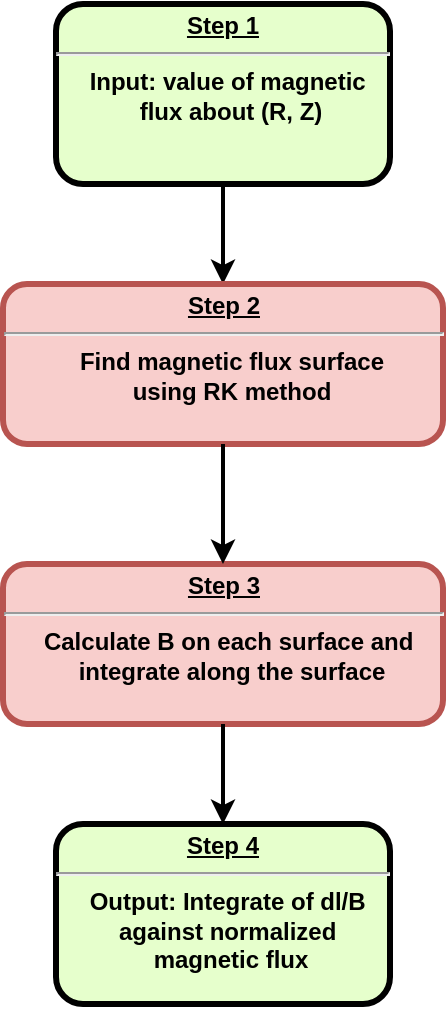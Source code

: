 <mxfile version="16.6.6" type="github">
  <diagram name="Page-1" id="c7558073-3199-34d8-9f00-42111426c3f3">
    <mxGraphModel dx="1038" dy="571" grid="1" gridSize="10" guides="1" tooltips="1" connect="1" arrows="1" fold="1" page="1" pageScale="1" pageWidth="826" pageHeight="1169" background="none" math="0" shadow="0">
      <root>
        <mxCell id="0" />
        <mxCell id="1" parent="0" />
        <mxCell id="6" value="&lt;p style=&quot;margin: 0px ; margin-top: 4px ; text-align: center ; text-decoration: underline&quot;&gt;&lt;strong&gt;Step 1&lt;br&gt;&lt;/strong&gt;&lt;/p&gt;&lt;hr&gt;&lt;p style=&quot;margin: 0px ; margin-left: 8px&quot;&gt;Input: value of&amp;nbsp;&lt;span&gt;magnetic&amp;nbsp;&lt;/span&gt;&lt;/p&gt;&lt;p style=&quot;margin: 0px ; margin-left: 8px&quot;&gt;&lt;span&gt;flux&amp;nbsp;&lt;/span&gt;&lt;span&gt;about (R, Z)&lt;/span&gt;&lt;/p&gt;" style="verticalAlign=middle;align=center;overflow=fill;fontSize=12;fontFamily=Helvetica;html=1;rounded=1;fontStyle=1;strokeWidth=3;fillColor=#E6FFCC" parent="1" vertex="1">
          <mxGeometry x="380" y="120" width="167" height="90" as="geometry" />
        </mxCell>
        <mxCell id="xpmbOq3RBhRkhtXL7cRp-98" value="" style="endArrow=classic;html=1;rounded=1;exitX=0.5;exitY=1;exitDx=0;exitDy=0;strokeWidth=2;entryX=0.5;entryY=0;entryDx=0;entryDy=0;edgeStyle=orthogonalEdgeStyle;" parent="1" source="6" target="xpmbOq3RBhRkhtXL7cRp-105" edge="1">
          <mxGeometry width="50" height="50" relative="1" as="geometry">
            <mxPoint x="393.5" y="380" as="sourcePoint" />
            <mxPoint x="473.5" y="250" as="targetPoint" />
          </mxGeometry>
        </mxCell>
        <mxCell id="xpmbOq3RBhRkhtXL7cRp-105" value="&lt;p style=&quot;margin: 0px ; margin-top: 4px ; text-align: center ; text-decoration: underline&quot;&gt;&lt;strong&gt;Step 2&lt;br&gt;&lt;/strong&gt;&lt;/p&gt;&lt;hr&gt;&lt;p style=&quot;margin: 0px ; margin-left: 8px&quot;&gt;Find magnetic flux surface&lt;/p&gt;&lt;p style=&quot;margin: 0px ; margin-left: 8px&quot;&gt;using RK method&lt;/p&gt;" style="verticalAlign=middle;align=center;overflow=fill;fontSize=12;fontFamily=Helvetica;html=1;rounded=1;fontStyle=1;strokeWidth=3;fillColor=#f8cecc;strokeColor=#b85450;" parent="1" vertex="1">
          <mxGeometry x="353.5" y="260" width="220" height="80" as="geometry" />
        </mxCell>
        <mxCell id="xpmbOq3RBhRkhtXL7cRp-106" value="&lt;p style=&quot;margin: 0px ; margin-top: 4px ; text-align: center ; text-decoration: underline&quot;&gt;&lt;strong&gt;Step 3&lt;br&gt;&lt;/strong&gt;&lt;/p&gt;&lt;hr&gt;&lt;p style=&quot;margin: 0px ; margin-left: 8px&quot;&gt;Calculate B on each surface and&amp;nbsp;&lt;/p&gt;&lt;p style=&quot;margin: 0px ; margin-left: 8px&quot;&gt;integrate along the surface&lt;/p&gt;" style="verticalAlign=middle;align=center;overflow=fill;fontSize=12;fontFamily=Helvetica;html=1;rounded=1;fontStyle=1;strokeWidth=3;fillColor=#f8cecc;strokeColor=#b85450;" parent="1" vertex="1">
          <mxGeometry x="353.5" y="400" width="220" height="80" as="geometry" />
        </mxCell>
        <mxCell id="xpmbOq3RBhRkhtXL7cRp-107" value="" style="endArrow=classic;html=1;rounded=1;exitX=0.5;exitY=1;exitDx=0;exitDy=0;strokeWidth=2;edgeStyle=orthogonalEdgeStyle;" parent="1" source="xpmbOq3RBhRkhtXL7cRp-105" target="xpmbOq3RBhRkhtXL7cRp-106" edge="1">
          <mxGeometry width="50" height="50" relative="1" as="geometry">
            <mxPoint x="483.5" y="328" as="sourcePoint" />
            <mxPoint x="483.5" y="388" as="targetPoint" />
          </mxGeometry>
        </mxCell>
        <mxCell id="xpmbOq3RBhRkhtXL7cRp-108" value="&lt;p style=&quot;margin: 0px ; margin-top: 4px ; text-align: center ; text-decoration: underline&quot;&gt;&lt;strong&gt;Step 4&lt;br&gt;&lt;/strong&gt;&lt;/p&gt;&lt;hr&gt;&lt;p style=&quot;margin: 0px ; margin-left: 8px&quot;&gt;Output: Integrate of dl/B&amp;nbsp;&lt;/p&gt;&lt;p style=&quot;margin: 0px ; margin-left: 8px&quot;&gt;against normalized&amp;nbsp;&lt;/p&gt;&lt;p style=&quot;margin: 0px ; margin-left: 8px&quot;&gt;magnetic flux&lt;/p&gt;" style="verticalAlign=middle;align=center;overflow=fill;fontSize=12;fontFamily=Helvetica;html=1;rounded=1;fontStyle=1;strokeWidth=3;fillColor=#E6FFCC" parent="1" vertex="1">
          <mxGeometry x="380" y="530" width="167" height="90" as="geometry" />
        </mxCell>
        <mxCell id="xpmbOq3RBhRkhtXL7cRp-109" value="" style="endArrow=classic;html=1;rounded=1;strokeWidth=2;entryX=0.5;entryY=0;entryDx=0;entryDy=0;edgeStyle=orthogonalEdgeStyle;exitX=0.5;exitY=1;exitDx=0;exitDy=0;" parent="1" source="xpmbOq3RBhRkhtXL7cRp-106" target="xpmbOq3RBhRkhtXL7cRp-108" edge="1">
          <mxGeometry width="50" height="50" relative="1" as="geometry">
            <mxPoint x="480" y="500" as="sourcePoint" />
            <mxPoint x="483.5" y="538" as="targetPoint" />
          </mxGeometry>
        </mxCell>
      </root>
    </mxGraphModel>
  </diagram>
</mxfile>
